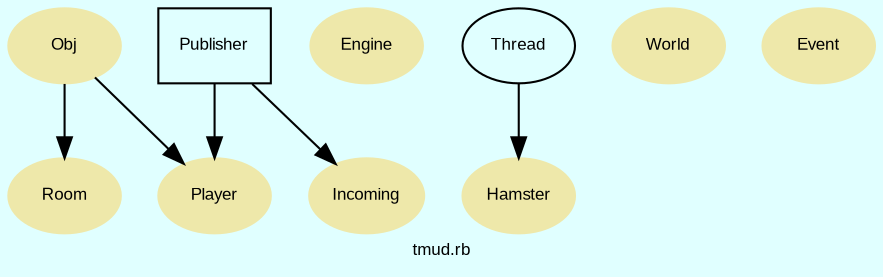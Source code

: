 digraph TopLevel {
    compound = true
    bgcolor = lightcyan1
    fontname = Arial
    fontsize = 8
    label = "tmud.rb"
    node [
        fontname = Arial,
        fontsize = 8,
        color = black
    ]

    Player [
        fontcolor = black,
        URL = "classes/Player.html",
        shape = ellipse,
        color = palegoldenrod,
        style = filled,
        label = "Player"
    ]

    Obj [
        fontcolor = black,
        URL = "classes/Obj.html",
        shape = ellipse,
        color = palegoldenrod,
        style = filled,
        label = "Obj"
    ]

    Engine [
        fontcolor = black,
        URL = "classes/Engine.html",
        shape = ellipse,
        color = palegoldenrod,
        style = filled,
        label = "Engine"
    ]

    Room [
        fontcolor = black,
        URL = "classes/Room.html",
        shape = ellipse,
        color = palegoldenrod,
        style = filled,
        label = "Room"
    ]

    Hamster [
        fontcolor = black,
        URL = "classes/Hamster.html",
        shape = ellipse,
        color = palegoldenrod,
        style = filled,
        label = "Hamster"
    ]

    World [
        fontcolor = black,
        URL = "classes/World.html",
        shape = ellipse,
        color = palegoldenrod,
        style = filled,
        label = "World"
    ]

    Event [
        fontcolor = black,
        URL = "classes/Event.html",
        shape = ellipse,
        color = palegoldenrod,
        style = filled,
        label = "Event"
    ]

    Incoming [
        fontcolor = black,
        URL = "classes/Incoming.html",
        shape = ellipse,
        color = palegoldenrod,
        style = filled,
        label = "Incoming"
    ]

    Publisher [
        URL = "classes/Publisher.html",
        shape = box,
        label = "Publisher"
    ]

    Publisher -> Player [

    ]

    Obj -> Player [

    ]

    Obj -> Room [

    ]

    Thread [
        URL = "classes/Thread.html",
        label = "Thread"
    ]

    Thread -> Hamster [

    ]

    Publisher -> Incoming [

    ]

}

